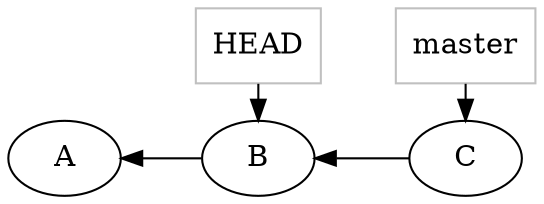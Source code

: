 
digraph repo {
	rankdir = "RL";
	B -> A;
	C -> B;
	node [shape=box,color=grey] master;
	master -> C;
	HEAD -> B;
	{ rank=same master; C; }
	{ rank=same HEAD; B; }
}
